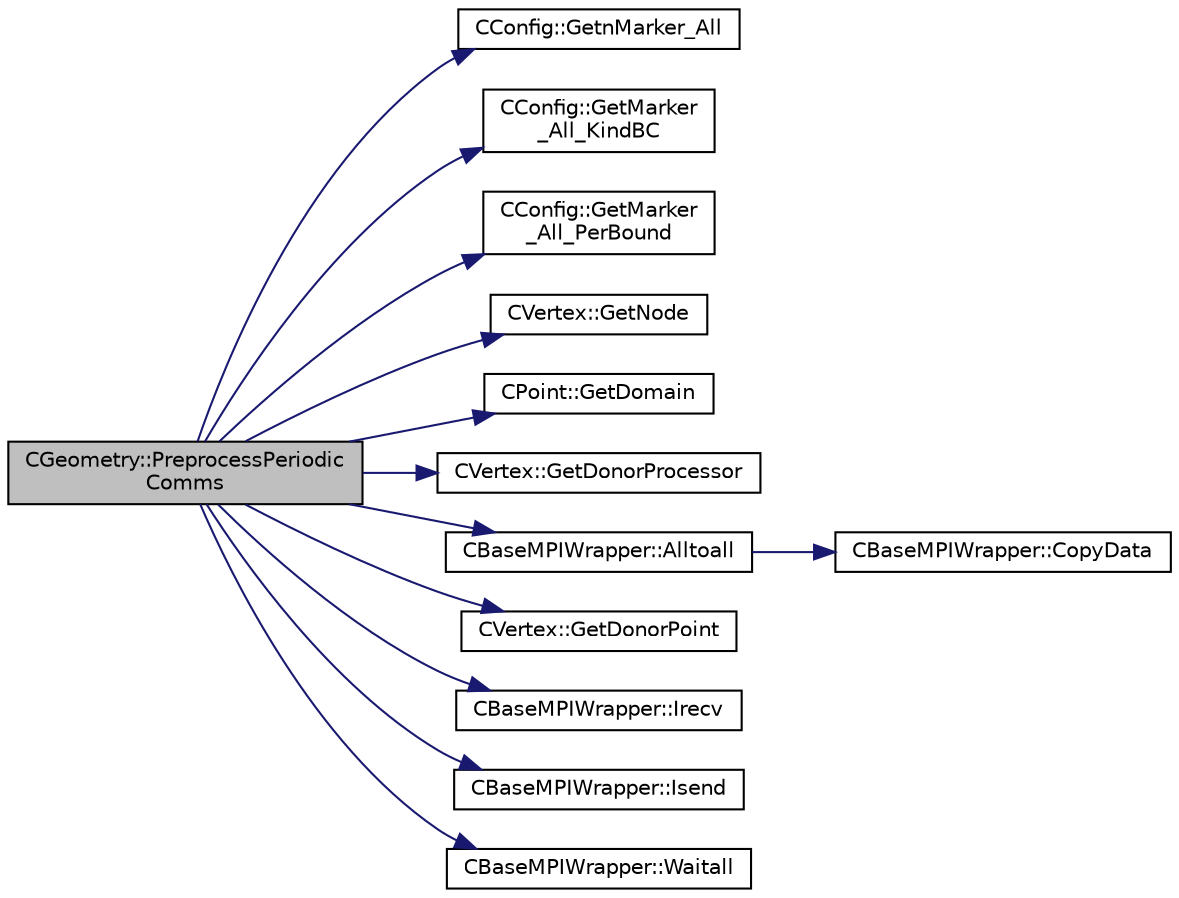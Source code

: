 digraph "CGeometry::PreprocessPeriodicComms"
{
  edge [fontname="Helvetica",fontsize="10",labelfontname="Helvetica",labelfontsize="10"];
  node [fontname="Helvetica",fontsize="10",shape=record];
  rankdir="LR";
  Node2268 [label="CGeometry::PreprocessPeriodic\lComms",height=0.2,width=0.4,color="black", fillcolor="grey75", style="filled", fontcolor="black"];
  Node2268 -> Node2269 [color="midnightblue",fontsize="10",style="solid",fontname="Helvetica"];
  Node2269 [label="CConfig::GetnMarker_All",height=0.2,width=0.4,color="black", fillcolor="white", style="filled",URL="$class_c_config.html#a300c4884edfc0c2acf395036439004f4",tooltip="Get the total number of boundary markers including send/receive domains. "];
  Node2268 -> Node2270 [color="midnightblue",fontsize="10",style="solid",fontname="Helvetica"];
  Node2270 [label="CConfig::GetMarker\l_All_KindBC",height=0.2,width=0.4,color="black", fillcolor="white", style="filled",URL="$class_c_config.html#a57d43acc1457d2d27095ce006218862e",tooltip="Get the kind of boundary for each marker. "];
  Node2268 -> Node2271 [color="midnightblue",fontsize="10",style="solid",fontname="Helvetica"];
  Node2271 [label="CConfig::GetMarker\l_All_PerBound",height=0.2,width=0.4,color="black", fillcolor="white", style="filled",URL="$class_c_config.html#aaceb5e9828499b666e6970e06d898ecc",tooltip="Get an internal index that identify the periodic boundary conditions. "];
  Node2268 -> Node2272 [color="midnightblue",fontsize="10",style="solid",fontname="Helvetica"];
  Node2272 [label="CVertex::GetNode",height=0.2,width=0.4,color="black", fillcolor="white", style="filled",URL="$class_c_vertex.html#a95c513bf927464157ed96b6c79779a1f",tooltip="Get the node of the vertex. "];
  Node2268 -> Node2273 [color="midnightblue",fontsize="10",style="solid",fontname="Helvetica"];
  Node2273 [label="CPoint::GetDomain",height=0.2,width=0.4,color="black", fillcolor="white", style="filled",URL="$class_c_point.html#a1d7e22a60d4cfef356af1cba2bab3e55",tooltip="For parallel computation, its indicates if a point must be computed or not. "];
  Node2268 -> Node2274 [color="midnightblue",fontsize="10",style="solid",fontname="Helvetica"];
  Node2274 [label="CVertex::GetDonorProcessor",height=0.2,width=0.4,color="black", fillcolor="white", style="filled",URL="$class_c_vertex.html#a1c860d25d051c6ea687b2d902db73d23",tooltip="Get the value of the periodic point of a vertex. "];
  Node2268 -> Node2275 [color="midnightblue",fontsize="10",style="solid",fontname="Helvetica"];
  Node2275 [label="CBaseMPIWrapper::Alltoall",height=0.2,width=0.4,color="black", fillcolor="white", style="filled",URL="$class_c_base_m_p_i_wrapper.html#a86496abf1db8449b17501e14111f3371"];
  Node2275 -> Node2276 [color="midnightblue",fontsize="10",style="solid",fontname="Helvetica"];
  Node2276 [label="CBaseMPIWrapper::CopyData",height=0.2,width=0.4,color="black", fillcolor="white", style="filled",URL="$class_c_base_m_p_i_wrapper.html#a4725cc1dd65b161b483e812a538a5e36"];
  Node2268 -> Node2277 [color="midnightblue",fontsize="10",style="solid",fontname="Helvetica"];
  Node2277 [label="CVertex::GetDonorPoint",height=0.2,width=0.4,color="black", fillcolor="white", style="filled",URL="$class_c_vertex.html#ad46924bc53ad8c2a4b1af0c810c64198",tooltip="Get the value of the periodic point of a vertex. "];
  Node2268 -> Node2278 [color="midnightblue",fontsize="10",style="solid",fontname="Helvetica"];
  Node2278 [label="CBaseMPIWrapper::Irecv",height=0.2,width=0.4,color="black", fillcolor="white", style="filled",URL="$class_c_base_m_p_i_wrapper.html#ae41565b441aee76e1b48eb03e5ac86dd"];
  Node2268 -> Node2279 [color="midnightblue",fontsize="10",style="solid",fontname="Helvetica"];
  Node2279 [label="CBaseMPIWrapper::Isend",height=0.2,width=0.4,color="black", fillcolor="white", style="filled",URL="$class_c_base_m_p_i_wrapper.html#a43a415ec11a029ade218eaf8c807a817"];
  Node2268 -> Node2280 [color="midnightblue",fontsize="10",style="solid",fontname="Helvetica"];
  Node2280 [label="CBaseMPIWrapper::Waitall",height=0.2,width=0.4,color="black", fillcolor="white", style="filled",URL="$class_c_base_m_p_i_wrapper.html#a7a83091a6fcdc392a11be74734362eaa"];
}
